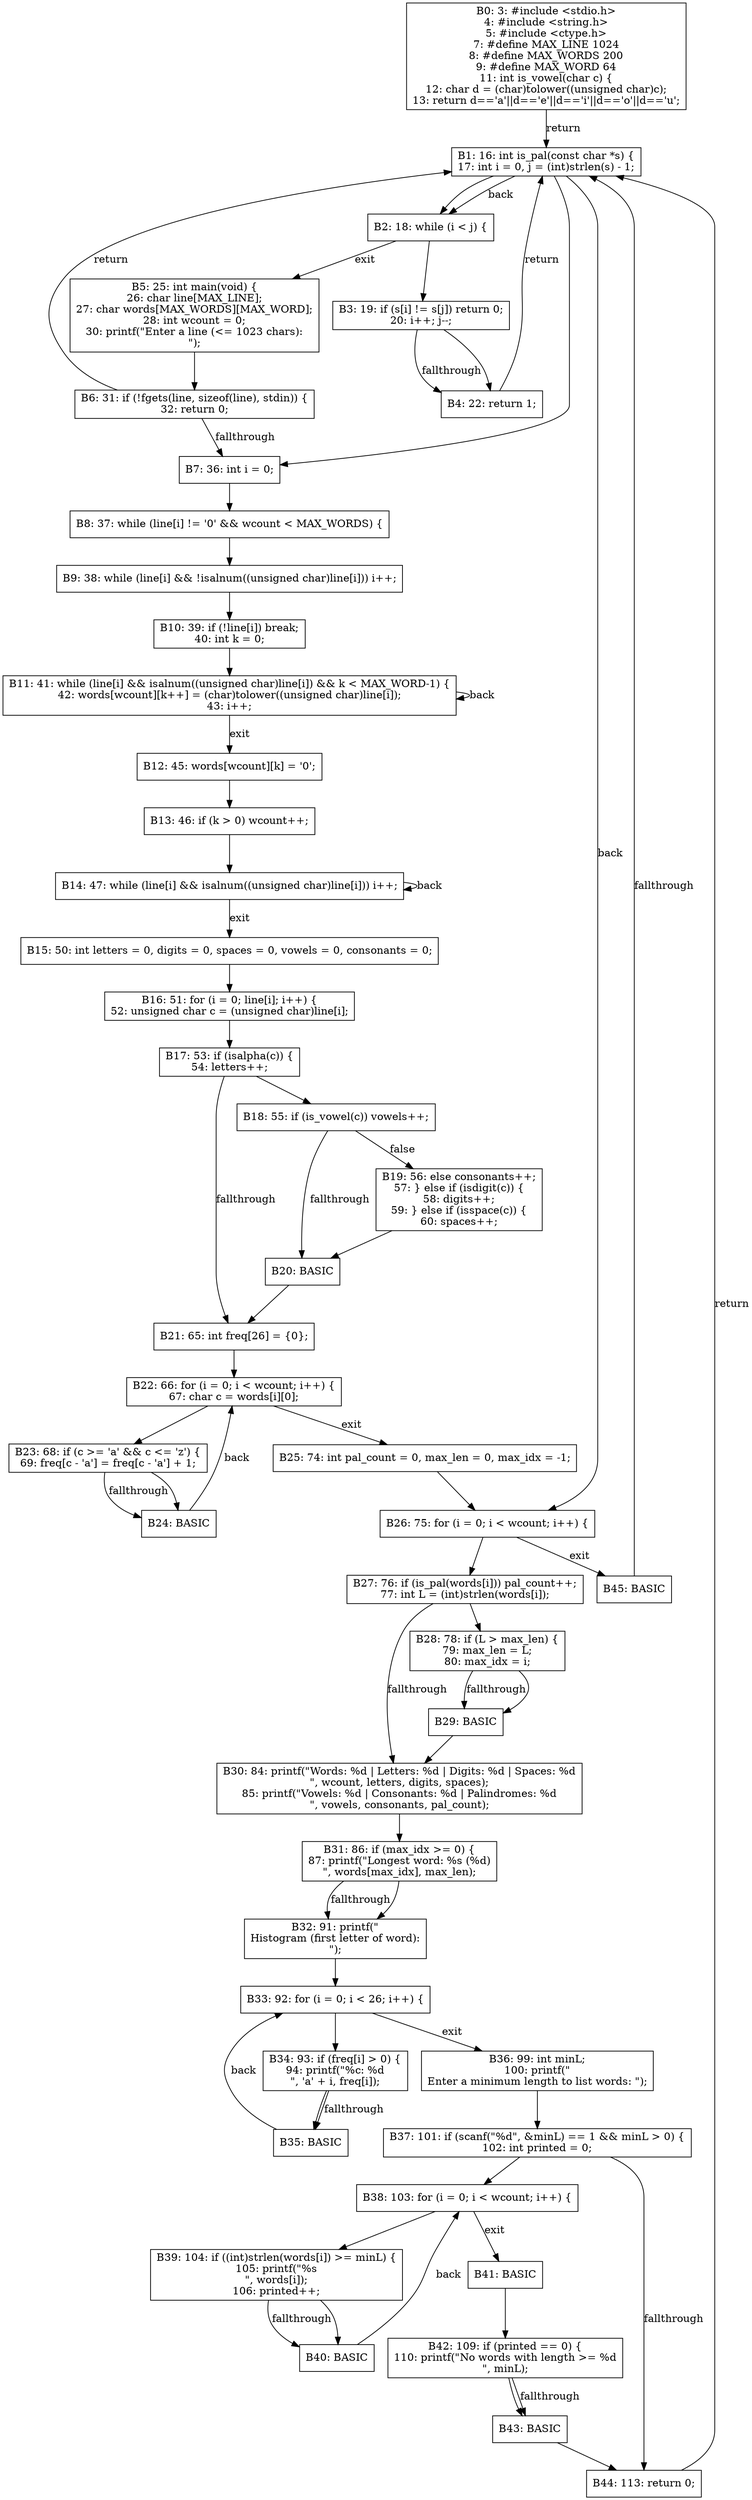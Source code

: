 digraph CFG {
  node [shape=box];
  B0 [label="B0: 3: #include <stdio.h>\n4: #include <string.h>\n5: #include <ctype.h>\n7: #define MAX_LINE 1024\n8: #define MAX_WORDS 200\n9: #define MAX_WORD 64\n11: int is_vowel(char c) {\n12: char d = (char)tolower((unsigned char)c);\n13: return d=='a'||d=='e'||d=='i'||d=='o'||d=='u';"];
  B1 [label="B1: 16: int is_pal(const char *s) {\n17: int i = 0, j = (int)strlen(s) - 1;"];
  B2 [label="B2: 18: while (i < j) {"];
  B3 [label="B3: 19: if (s[i] != s[j]) return 0;\n20: i++; j--;"];
  B4 [label="B4: 22: return 1;"];
  B5 [label="B5: 25: int main(void) {\n26: char line[MAX_LINE];\n27: char words[MAX_WORDS][MAX_WORD];\n28: int wcount = 0;\n30: printf(\"Enter a line (<= 1023 chars):\n\");"];
  B6 [label="B6: 31: if (!fgets(line, sizeof(line), stdin)) {\n32: return 0;"];
  B7 [label="B7: 36: int i = 0;"];
  B8 [label="B8: 37: while (line[i] != '\0' && wcount < MAX_WORDS) {"];
  B9 [label="B9: 38: while (line[i] && !isalnum((unsigned char)line[i])) i++;"];
  B10 [label="B10: 39: if (!line[i]) break;\n40: int k = 0;"];
  B11 [label="B11: 41: while (line[i] && isalnum((unsigned char)line[i]) && k < MAX_WORD-1) {\n42: words[wcount][k++] = (char)tolower((unsigned char)line[i]);\n43: i++;"];
  B12 [label="B12: 45: words[wcount][k] = '\0';"];
  B13 [label="B13: 46: if (k > 0) wcount++;"];
  B14 [label="B14: 47: while (line[i] && isalnum((unsigned char)line[i])) i++;"];
  B15 [label="B15: 50: int letters = 0, digits = 0, spaces = 0, vowels = 0, consonants = 0;"];
  B16 [label="B16: 51: for (i = 0; line[i]; i++) {\n52: unsigned char c = (unsigned char)line[i];"];
  B17 [label="B17: 53: if (isalpha(c)) {\n54: letters++;"];
  B18 [label="B18: 55: if (is_vowel(c)) vowels++;"];
  B19 [label="B19: 56: else consonants++;\n57: } else if (isdigit(c)) {\n58: digits++;\n59: } else if (isspace(c)) {\n60: spaces++;"];
  B20 [label="B20: BASIC"];
  B21 [label="B21: 65: int freq[26] = {0};"];
  B22 [label="B22: 66: for (i = 0; i < wcount; i++) {\n67: char c = words[i][0];"];
  B23 [label="B23: 68: if (c >= 'a' && c <= 'z') {\n69: freq[c - 'a'] = freq[c - 'a'] + 1;"];
  B24 [label="B24: BASIC"];
  B25 [label="B25: 74: int pal_count = 0, max_len = 0, max_idx = -1;"];
  B26 [label="B26: 75: for (i = 0; i < wcount; i++) {"];
  B27 [label="B27: 76: if (is_pal(words[i])) pal_count++;\n77: int L = (int)strlen(words[i]);"];
  B28 [label="B28: 78: if (L > max_len) {\n79: max_len = L;\n80: max_idx = i;"];
  B29 [label="B29: BASIC"];
  B30 [label="B30: 84: printf(\"Words: %d | Letters: %d | Digits: %d | Spaces: %d\n\", wcount, letters, digits, spaces);\n85: printf(\"Vowels: %d | Consonants: %d | Palindromes: %d\n\", vowels, consonants, pal_count);"];
  B31 [label="B31: 86: if (max_idx >= 0) {\n87: printf(\"Longest word: %s (%d)\n\", words[max_idx], max_len);"];
  B32 [label="B32: 91: printf(\"\nHistogram (first letter of word):\n\");"];
  B33 [label="B33: 92: for (i = 0; i < 26; i++) {"];
  B34 [label="B34: 93: if (freq[i] > 0) {\n94: printf(\"%c: %d\n\", 'a' + i, freq[i]);"];
  B35 [label="B35: BASIC"];
  B36 [label="B36: 99: int minL;\n100: printf(\"\nEnter a minimum length to list words: \");"];
  B37 [label="B37: 101: if (scanf(\"%d\", &minL) == 1 && minL > 0) {\n102: int printed = 0;"];
  B38 [label="B38: 103: for (i = 0; i < wcount; i++) {"];
  B39 [label="B39: 104: if ((int)strlen(words[i]) >= minL) {\n105: printf(\"%s\n\", words[i]);\n106: printed++;"];
  B40 [label="B40: BASIC"];
  B41 [label="B41: BASIC"];
  B42 [label="B42: 109: if (printed == 0) {\n110: printf(\"No words with length >= %d\n\", minL);"];
  B43 [label="B43: BASIC"];
  B44 [label="B44: 113: return 0;"];
  B45 [label="B45: BASIC"];
  B0 -> B1 [label="return"];
  B1 -> B2;
  B2 -> B3;
  B3 -> B4 [label="fallthrough"];
  B3 -> B4;
  B4 -> B1 [label="return"];
  B1 -> B2 [label="back"];
  B2 -> B5 [label="exit"];
  B5 -> B6;
  B6 -> B1 [label="return"];
  B6 -> B7 [label="fallthrough"];
  B1 -> B7;
  B7 -> B8;
  B8 -> B9;
  B9 -> B10;
  B10 -> B11;
  B11 -> B11 [label="back"];
  B11 -> B12 [label="exit"];
  B12 -> B13;
  B13 -> B14;
  B14 -> B14 [label="back"];
  B14 -> B15 [label="exit"];
  B15 -> B16;
  B16 -> B17;
  B17 -> B18;
  B18 -> B19 [label="false"];
  B18 -> B20 [label="fallthrough"];
  B19 -> B20;
  B17 -> B21 [label="fallthrough"];
  B20 -> B21;
  B21 -> B22;
  B22 -> B23;
  B23 -> B24 [label="fallthrough"];
  B23 -> B24;
  B24 -> B22 [label="back"];
  B22 -> B25 [label="exit"];
  B25 -> B26;
  B26 -> B27;
  B27 -> B28;
  B28 -> B29 [label="fallthrough"];
  B28 -> B29;
  B27 -> B30 [label="fallthrough"];
  B29 -> B30;
  B30 -> B31;
  B31 -> B32 [label="fallthrough"];
  B31 -> B32;
  B32 -> B33;
  B33 -> B34;
  B34 -> B35 [label="fallthrough"];
  B34 -> B35;
  B35 -> B33 [label="back"];
  B33 -> B36 [label="exit"];
  B36 -> B37;
  B37 -> B38;
  B38 -> B39;
  B39 -> B40 [label="fallthrough"];
  B39 -> B40;
  B40 -> B38 [label="back"];
  B38 -> B41 [label="exit"];
  B41 -> B42;
  B42 -> B43 [label="fallthrough"];
  B42 -> B43;
  B37 -> B44 [label="fallthrough"];
  B43 -> B44;
  B44 -> B1 [label="return"];
  B1 -> B26 [label="back"];
  B26 -> B45 [label="exit"];
  B45 -> B1 [label="fallthrough"];
}